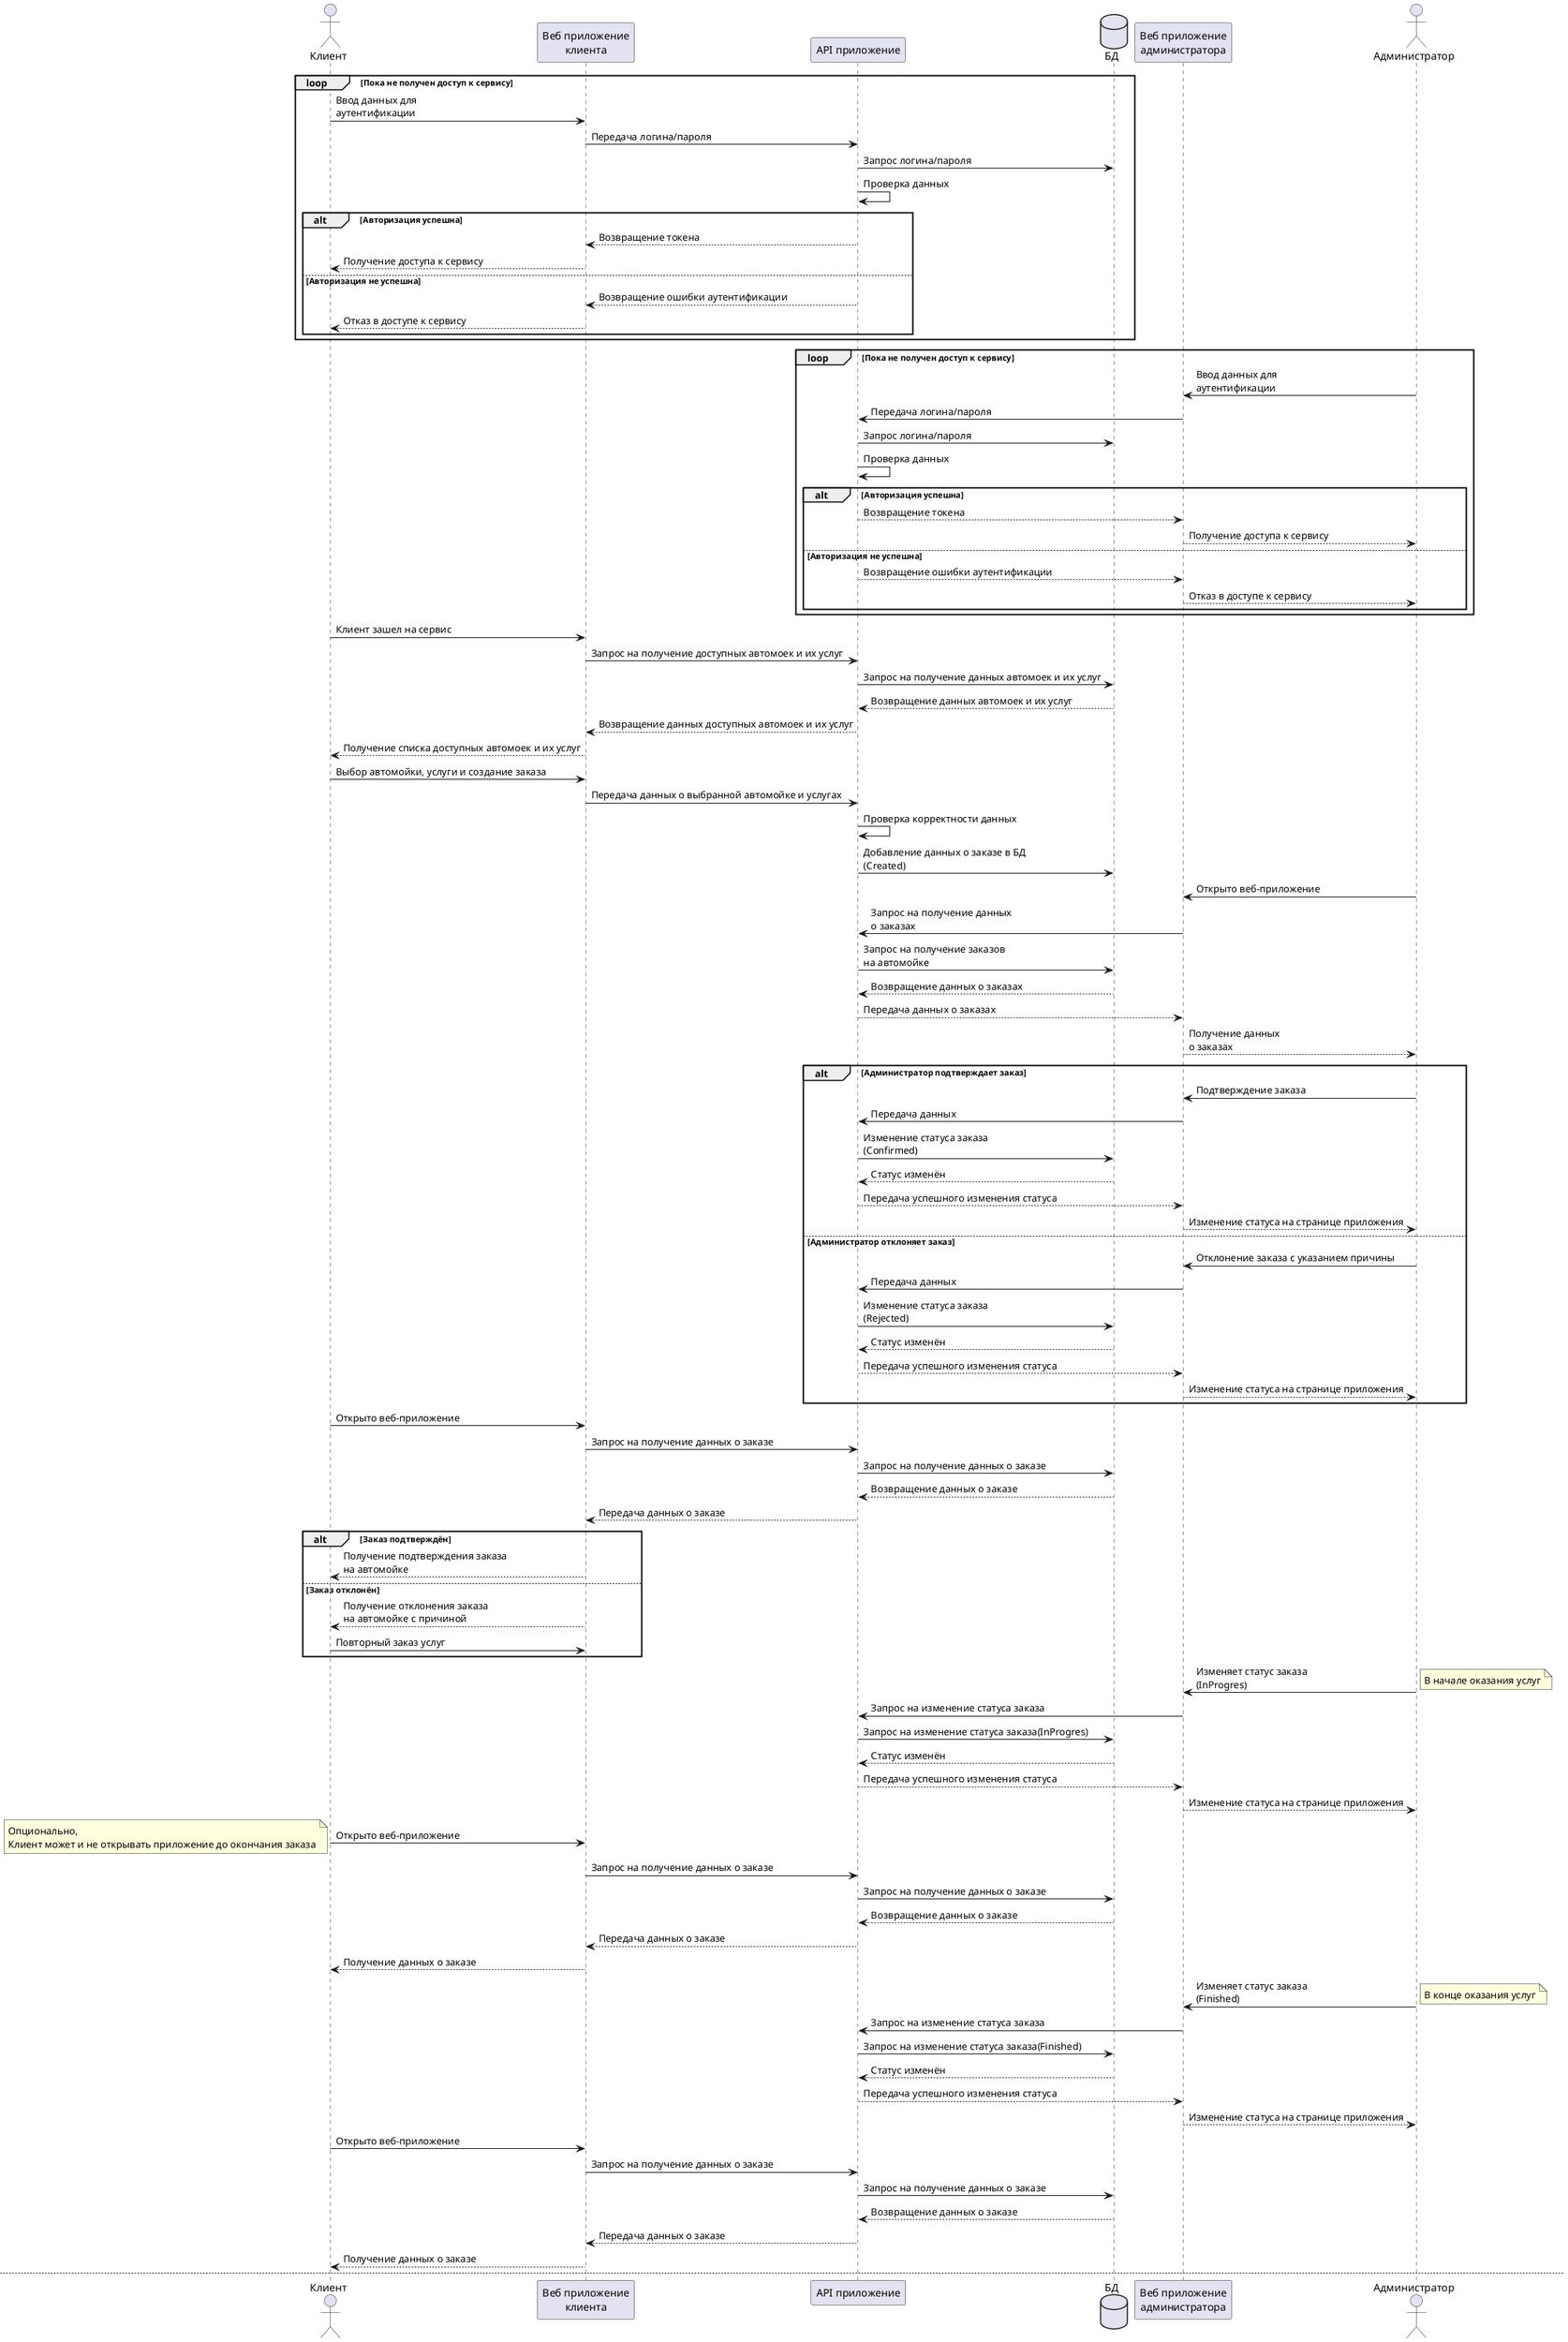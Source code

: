 @startuml

actor Клиент as client
participant "Веб приложение\nклиента" as front1
participant "API приложение" as api
database БД as db
participant "Веб приложение\nадминистратора" as front2
actor Администратор as admin

loop Пока не получен доступ к сервису
    client -> front1 : Ввод данных для\nаутентификации
    front1 -> api : Передача логина/пароля
    api -> db : Запрос логина/пароля
    api -> api : Проверка данных

    alt Авторизация успешна
        api --> front1 : Возвращение токена
        front1 --> client : Получение доступа к сервису
    else Авторизация не успешна
        api --> front1 : Возвращение ошибки аутентификации
        front1 --> client : Отказ в доступе к сервису
    end
end

loop Пока не получен доступ к сервису
    admin -> front2 : Ввод данных для\nаутентификации
    front2 -> api : Передача логина/пароля
    api -> db : Запрос логина/пароля
    api -> api : Проверка данных

    alt Авторизация успешна
        api --> front2 : Возвращение токена
        front2 --> admin : Получение доступа к сервису
    else Авторизация не успешна
        api --> front2 : Возвращение ошибки аутентификации
        front2 --> admin : Отказ в доступе к сервису
    end
end

client -> front1 : Клиент зашел на сервис
front1 -> api : Запрос на получение доступных автомоек и их услуг
api -> db : Запрос на получение данных автомоек и их услуг
db --> api : Возвращение данных автомоек и их услуг
api --> front1 : Возвращение данных доступных автомоек и их услуг
front1 --> client : Получение списка доступных автомоек и их услуг

client -> front1 : Выбор автомойки, услуги и создание заказа
front1 -> api : Передача данных о выбранной автомойке и услугах
api -> api : Проверка корректности данных
api -> db : Добавление данных о заказе в БД\n(Created)

admin -> front2 : Открыто веб-приложение
front2 -> api : Запрос на получение данных\nо заказах
api -> db : Запрос на получение заказов\nна автомойке
db --> api : Возвращение данных о заказах
api --> front2 : Передача данных о заказах
front2 --> admin : Получение данных\nо заказах

alt Администратор подтверждает заказ
    admin -> front2 : Подтверждение заказа
    front2 -> api : Передача данных
    api -> db : Изменение статуса заказа\n(Confirmed)
    db --> api : Статус изменён
    api --> front2 : Передача успешного изменения статуса
    front2 --> admin : Изменение статуса на странице приложения
else Администратор отклоняет заказ
    admin -> front2 : Отклонение заказа с указанием причины
    front2 -> api : Передача данных
    api -> db: Изменение статуса заказа\n(Rejected)
    db --> api : Статус изменён
    api --> front2 : Передача успешного изменения статуса
    front2 --> admin : Изменение статуса на странице приложения
end

client -> front1 : Открыто веб-приложение
front1 -> api : Запрос на получение данных о заказе
api -> db : Запрос на получение данных о заказе
db --> api : Возвращение данных о заказе
api --> front1 : Передача данных о заказе

alt Заказ подтверждён
    front1 --> client : Получение подтверждения заказа\nна автомойке
else Заказ отклонён
    front1 --> client : Получение отклонения заказа\nна автомойке с причиной
    client -> front1 : Повторный заказ услуг
end

admin -> front2 : Изменяет статус заказа\n(InProgres)
note right
    В начале оказания услуг
end note
front2 -> api : Запрос на изменение статуса заказа
api -> db : Запрос на изменение статуса заказа(InProgres)
db --> api : Статус изменён
api --> front2 : Передача успешного изменения статуса
front2 --> admin : Изменение статуса на странице приложения

client -> front1 : Открыто веб-приложение
note left
    Опционально,
    Клиент может и не открывать приложение до окончания заказа
end note
front1 -> api : Запрос на получение данных о заказе
api -> db : Запрос на получение данных о заказе
db --> api : Возвращение данных о заказе
api --> front1 : Передача данных о заказе
front1 --> client : Получение данных о заказе

admin -> front2 : Изменяет статус заказа\n(Finished)
note right
    В конце оказания услуг
end note
front2 -> api : Запрос на изменение статуса заказа
api -> db : Запрос на изменение статуса заказа(Finished)
db --> api : Статус изменён
api --> front2 : Передача успешного изменения статуса
front2 --> admin : Изменение статуса на странице приложения

client -> front1 : Открыто веб-приложение
front1 -> api : Запрос на получение данных о заказе
api -> db : Запрос на получение данных о заказе
db --> api : Возвращение данных о заказе
api --> front1 : Передача данных о заказе
front1 --> client : Получение данных о заказе

newpage Отмена заказа со стороны клиента

client -> front1 : Отменяет заказ с указанием причины
note left
    Возможно только при статусах заказа:
    Created или Confirmed
end note
front1 -> api : Передача данных
api -> db : Запрос на изменение статуса заказа
db --> api : Статус изменён
api --> front1 : Передача успешного изменения статуса
front1 --> client : Изменение статуса на странице приложения

admin -> front2 : Открыто веб-приложение
front2 -> api : Запрос на получение данных\nо заказах
api -> db : Запрос на получение заказов\nна автомойке
db --> api : Возвращение данных о заказах
api --> front2 : Передача данных о заказах
front2 --> admin : Получение данных\nо заказах

newpage Отмена заказа со стороны администратора

admin -> front2 : Отменяет заказ с указанием причины
note right
    Возможно при статусах:
    Confirmed или InProgress
end note
front2 -> api : Передача данных
api -> db : Запрос на изменение статуса заказа
db --> api : Статус изменён
api --> front2 : Передача успешного изменения статуса
front2 --> admin : Изменение статуса на странице приложения

client -> front1 : Открыто веб-приложение
front1 -> api : Запрос на получение данных\nо заказе
api -> db : Запрос на получение данных\nо заказе
db --> api : Возвращение данных о заказе
api --> front1 : Передача данных о заказе
front1 --> client : Получение данных\nо заказе

@enduml